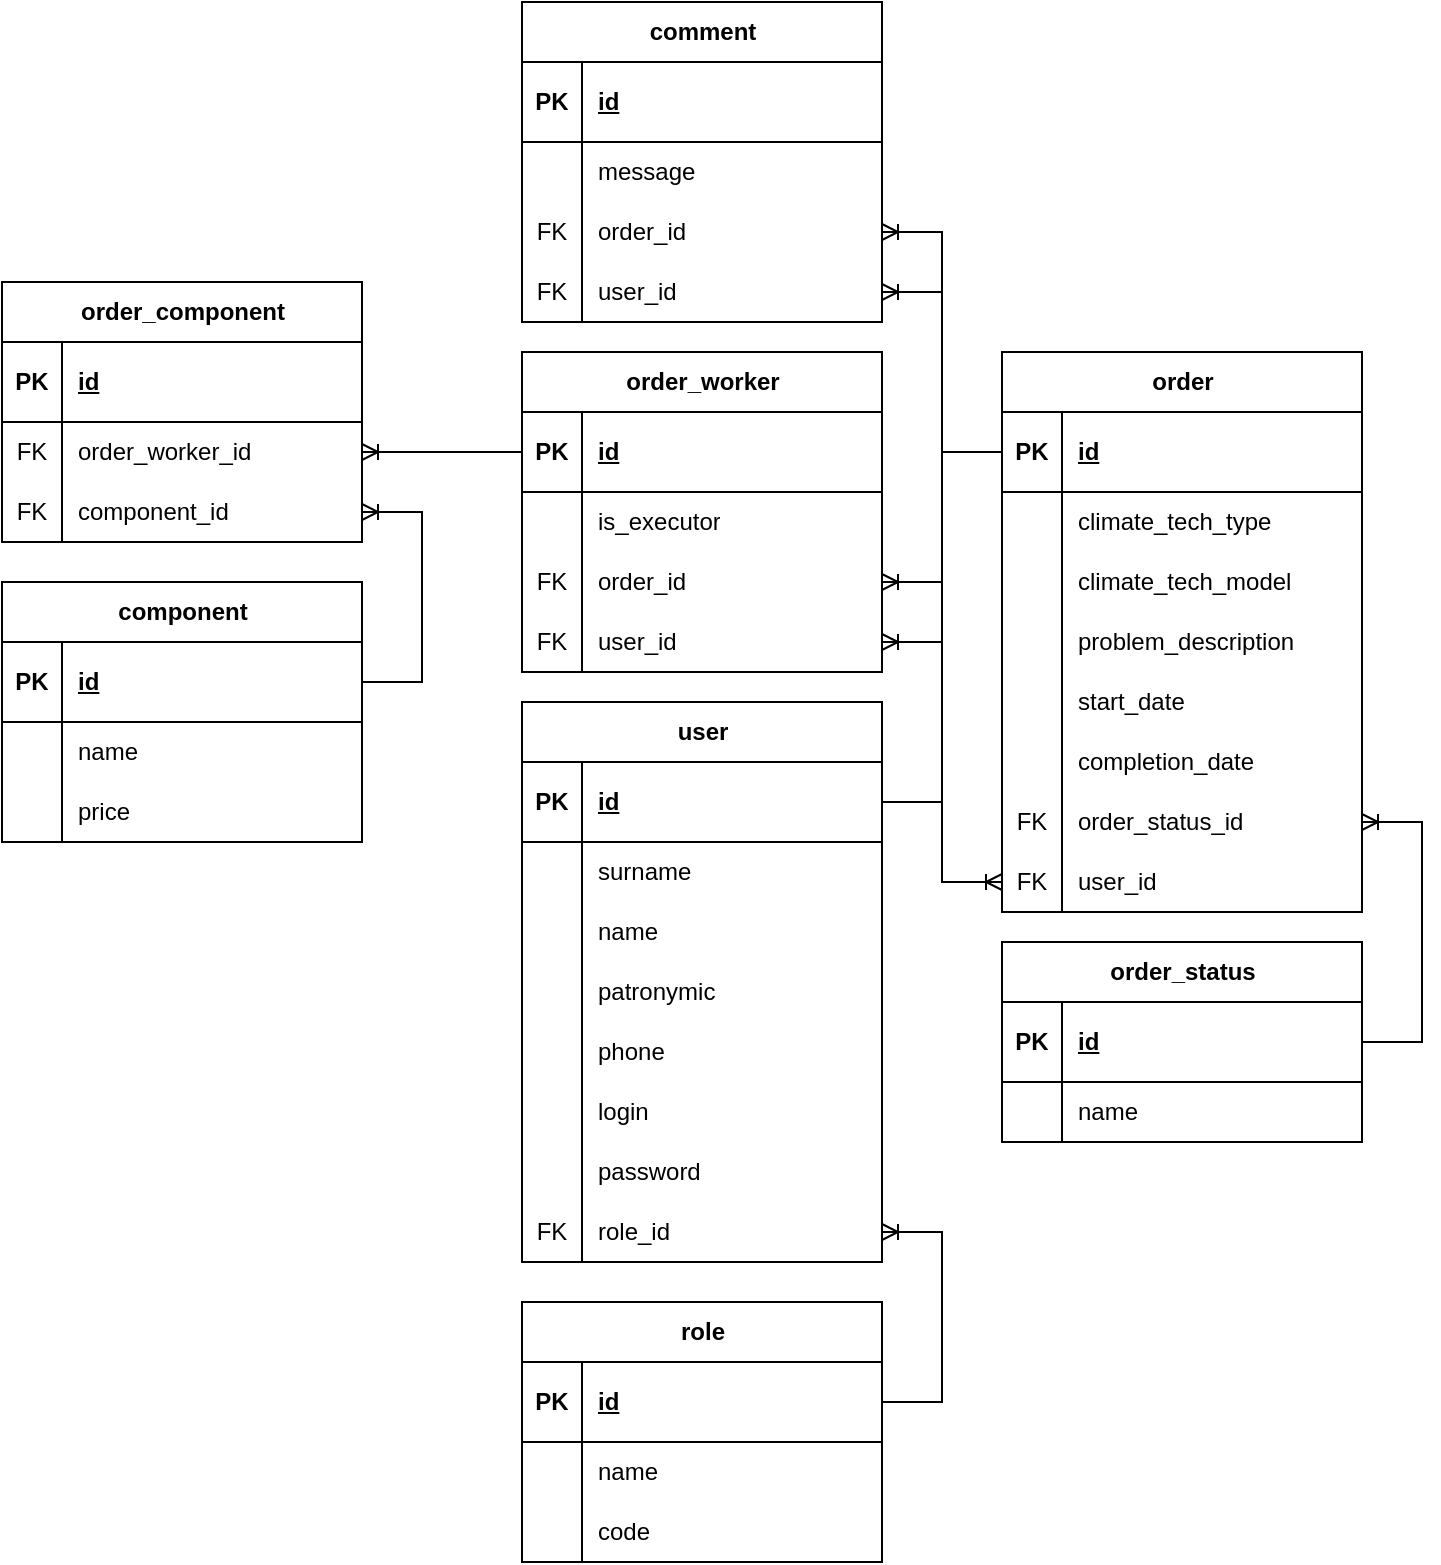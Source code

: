 <mxfile version="24.4.6" type="device">
  <diagram name="Страница — 1" id="3lKzd6CXPsoVaqZ3yTgd">
    <mxGraphModel dx="2062" dy="1900" grid="1" gridSize="10" guides="1" tooltips="1" connect="1" arrows="1" fold="1" page="1" pageScale="1" pageWidth="827" pageHeight="1169" math="0" shadow="0">
      <root>
        <mxCell id="0" />
        <mxCell id="1" parent="0" />
        <mxCell id="fuxb7Lj3LViFwTH3mXIb-1" value="order" style="shape=table;startSize=30;container=1;collapsible=1;childLayout=tableLayout;fixedRows=1;rowLines=0;fontStyle=1;align=center;resizeLast=1;html=1;" parent="1" vertex="1">
          <mxGeometry x="60" y="135" width="180" height="280" as="geometry" />
        </mxCell>
        <mxCell id="fuxb7Lj3LViFwTH3mXIb-2" value="" style="shape=tableRow;horizontal=0;startSize=0;swimlaneHead=0;swimlaneBody=0;fillColor=none;collapsible=0;dropTarget=0;points=[[0,0.5],[1,0.5]];portConstraint=eastwest;top=0;left=0;right=0;bottom=1;" parent="fuxb7Lj3LViFwTH3mXIb-1" vertex="1">
          <mxGeometry y="30" width="180" height="40" as="geometry" />
        </mxCell>
        <mxCell id="fuxb7Lj3LViFwTH3mXIb-3" value="PK" style="shape=partialRectangle;connectable=0;fillColor=none;top=0;left=0;bottom=0;right=0;fontStyle=1;overflow=hidden;whiteSpace=wrap;html=1;" parent="fuxb7Lj3LViFwTH3mXIb-2" vertex="1">
          <mxGeometry width="30" height="40" as="geometry">
            <mxRectangle width="30" height="40" as="alternateBounds" />
          </mxGeometry>
        </mxCell>
        <mxCell id="fuxb7Lj3LViFwTH3mXIb-4" value="id" style="shape=partialRectangle;connectable=0;fillColor=none;top=0;left=0;bottom=0;right=0;align=left;spacingLeft=6;fontStyle=5;overflow=hidden;whiteSpace=wrap;html=1;" parent="fuxb7Lj3LViFwTH3mXIb-2" vertex="1">
          <mxGeometry x="30" width="150" height="40" as="geometry">
            <mxRectangle width="150" height="40" as="alternateBounds" />
          </mxGeometry>
        </mxCell>
        <mxCell id="fuxb7Lj3LViFwTH3mXIb-5" value="" style="shape=tableRow;horizontal=0;startSize=0;swimlaneHead=0;swimlaneBody=0;fillColor=none;collapsible=0;dropTarget=0;points=[[0,0.5],[1,0.5]];portConstraint=eastwest;top=0;left=0;right=0;bottom=0;" parent="fuxb7Lj3LViFwTH3mXIb-1" vertex="1">
          <mxGeometry y="70" width="180" height="30" as="geometry" />
        </mxCell>
        <mxCell id="fuxb7Lj3LViFwTH3mXIb-6" value="" style="shape=partialRectangle;connectable=0;fillColor=none;top=0;left=0;bottom=0;right=0;editable=1;overflow=hidden;whiteSpace=wrap;html=1;" parent="fuxb7Lj3LViFwTH3mXIb-5" vertex="1">
          <mxGeometry width="30" height="30" as="geometry">
            <mxRectangle width="30" height="30" as="alternateBounds" />
          </mxGeometry>
        </mxCell>
        <mxCell id="fuxb7Lj3LViFwTH3mXIb-7" value="climate_tech_type" style="shape=partialRectangle;connectable=0;fillColor=none;top=0;left=0;bottom=0;right=0;align=left;spacingLeft=6;overflow=hidden;whiteSpace=wrap;html=1;" parent="fuxb7Lj3LViFwTH3mXIb-5" vertex="1">
          <mxGeometry x="30" width="150" height="30" as="geometry">
            <mxRectangle width="150" height="30" as="alternateBounds" />
          </mxGeometry>
        </mxCell>
        <mxCell id="fuxb7Lj3LViFwTH3mXIb-8" value="" style="shape=tableRow;horizontal=0;startSize=0;swimlaneHead=0;swimlaneBody=0;fillColor=none;collapsible=0;dropTarget=0;points=[[0,0.5],[1,0.5]];portConstraint=eastwest;top=0;left=0;right=0;bottom=0;" parent="fuxb7Lj3LViFwTH3mXIb-1" vertex="1">
          <mxGeometry y="100" width="180" height="30" as="geometry" />
        </mxCell>
        <mxCell id="fuxb7Lj3LViFwTH3mXIb-9" value="" style="shape=partialRectangle;connectable=0;fillColor=none;top=0;left=0;bottom=0;right=0;editable=1;overflow=hidden;whiteSpace=wrap;html=1;" parent="fuxb7Lj3LViFwTH3mXIb-8" vertex="1">
          <mxGeometry width="30" height="30" as="geometry">
            <mxRectangle width="30" height="30" as="alternateBounds" />
          </mxGeometry>
        </mxCell>
        <mxCell id="fuxb7Lj3LViFwTH3mXIb-10" value="climate_tech_model" style="shape=partialRectangle;connectable=0;fillColor=none;top=0;left=0;bottom=0;right=0;align=left;spacingLeft=6;overflow=hidden;whiteSpace=wrap;html=1;" parent="fuxb7Lj3LViFwTH3mXIb-8" vertex="1">
          <mxGeometry x="30" width="150" height="30" as="geometry">
            <mxRectangle width="150" height="30" as="alternateBounds" />
          </mxGeometry>
        </mxCell>
        <mxCell id="fuxb7Lj3LViFwTH3mXIb-11" value="" style="shape=tableRow;horizontal=0;startSize=0;swimlaneHead=0;swimlaneBody=0;fillColor=none;collapsible=0;dropTarget=0;points=[[0,0.5],[1,0.5]];portConstraint=eastwest;top=0;left=0;right=0;bottom=0;" parent="fuxb7Lj3LViFwTH3mXIb-1" vertex="1">
          <mxGeometry y="130" width="180" height="30" as="geometry" />
        </mxCell>
        <mxCell id="fuxb7Lj3LViFwTH3mXIb-12" value="" style="shape=partialRectangle;connectable=0;fillColor=none;top=0;left=0;bottom=0;right=0;editable=1;overflow=hidden;whiteSpace=wrap;html=1;" parent="fuxb7Lj3LViFwTH3mXIb-11" vertex="1">
          <mxGeometry width="30" height="30" as="geometry">
            <mxRectangle width="30" height="30" as="alternateBounds" />
          </mxGeometry>
        </mxCell>
        <mxCell id="fuxb7Lj3LViFwTH3mXIb-13" value="problem_description" style="shape=partialRectangle;connectable=0;fillColor=none;top=0;left=0;bottom=0;right=0;align=left;spacingLeft=6;overflow=hidden;whiteSpace=wrap;html=1;" parent="fuxb7Lj3LViFwTH3mXIb-11" vertex="1">
          <mxGeometry x="30" width="150" height="30" as="geometry">
            <mxRectangle width="150" height="30" as="alternateBounds" />
          </mxGeometry>
        </mxCell>
        <mxCell id="fuxb7Lj3LViFwTH3mXIb-14" style="shape=tableRow;horizontal=0;startSize=0;swimlaneHead=0;swimlaneBody=0;fillColor=none;collapsible=0;dropTarget=0;points=[[0,0.5],[1,0.5]];portConstraint=eastwest;top=0;left=0;right=0;bottom=0;" parent="fuxb7Lj3LViFwTH3mXIb-1" vertex="1">
          <mxGeometry y="160" width="180" height="30" as="geometry" />
        </mxCell>
        <mxCell id="fuxb7Lj3LViFwTH3mXIb-15" style="shape=partialRectangle;connectable=0;fillColor=none;top=0;left=0;bottom=0;right=0;editable=1;overflow=hidden;whiteSpace=wrap;html=1;" parent="fuxb7Lj3LViFwTH3mXIb-14" vertex="1">
          <mxGeometry width="30" height="30" as="geometry">
            <mxRectangle width="30" height="30" as="alternateBounds" />
          </mxGeometry>
        </mxCell>
        <mxCell id="fuxb7Lj3LViFwTH3mXIb-16" value="start_date" style="shape=partialRectangle;connectable=0;fillColor=none;top=0;left=0;bottom=0;right=0;align=left;spacingLeft=6;overflow=hidden;whiteSpace=wrap;html=1;" parent="fuxb7Lj3LViFwTH3mXIb-14" vertex="1">
          <mxGeometry x="30" width="150" height="30" as="geometry">
            <mxRectangle width="150" height="30" as="alternateBounds" />
          </mxGeometry>
        </mxCell>
        <mxCell id="fuxb7Lj3LViFwTH3mXIb-17" style="shape=tableRow;horizontal=0;startSize=0;swimlaneHead=0;swimlaneBody=0;fillColor=none;collapsible=0;dropTarget=0;points=[[0,0.5],[1,0.5]];portConstraint=eastwest;top=0;left=0;right=0;bottom=0;" parent="fuxb7Lj3LViFwTH3mXIb-1" vertex="1">
          <mxGeometry y="190" width="180" height="30" as="geometry" />
        </mxCell>
        <mxCell id="fuxb7Lj3LViFwTH3mXIb-18" value="" style="shape=partialRectangle;connectable=0;fillColor=none;top=0;left=0;bottom=0;right=0;editable=1;overflow=hidden;whiteSpace=wrap;html=1;" parent="fuxb7Lj3LViFwTH3mXIb-17" vertex="1">
          <mxGeometry width="30" height="30" as="geometry">
            <mxRectangle width="30" height="30" as="alternateBounds" />
          </mxGeometry>
        </mxCell>
        <mxCell id="fuxb7Lj3LViFwTH3mXIb-19" value="completion_date" style="shape=partialRectangle;connectable=0;fillColor=none;top=0;left=0;bottom=0;right=0;align=left;spacingLeft=6;overflow=hidden;whiteSpace=wrap;html=1;" parent="fuxb7Lj3LViFwTH3mXIb-17" vertex="1">
          <mxGeometry x="30" width="150" height="30" as="geometry">
            <mxRectangle width="150" height="30" as="alternateBounds" />
          </mxGeometry>
        </mxCell>
        <mxCell id="fuxb7Lj3LViFwTH3mXIb-20" style="shape=tableRow;horizontal=0;startSize=0;swimlaneHead=0;swimlaneBody=0;fillColor=none;collapsible=0;dropTarget=0;points=[[0,0.5],[1,0.5]];portConstraint=eastwest;top=0;left=0;right=0;bottom=0;" parent="fuxb7Lj3LViFwTH3mXIb-1" vertex="1">
          <mxGeometry y="220" width="180" height="30" as="geometry" />
        </mxCell>
        <mxCell id="fuxb7Lj3LViFwTH3mXIb-21" value="FK" style="shape=partialRectangle;connectable=0;fillColor=none;top=0;left=0;bottom=0;right=0;editable=1;overflow=hidden;whiteSpace=wrap;html=1;" parent="fuxb7Lj3LViFwTH3mXIb-20" vertex="1">
          <mxGeometry width="30" height="30" as="geometry">
            <mxRectangle width="30" height="30" as="alternateBounds" />
          </mxGeometry>
        </mxCell>
        <mxCell id="fuxb7Lj3LViFwTH3mXIb-22" value="order_status_id" style="shape=partialRectangle;connectable=0;fillColor=none;top=0;left=0;bottom=0;right=0;align=left;spacingLeft=6;overflow=hidden;whiteSpace=wrap;html=1;" parent="fuxb7Lj3LViFwTH3mXIb-20" vertex="1">
          <mxGeometry x="30" width="150" height="30" as="geometry">
            <mxRectangle width="150" height="30" as="alternateBounds" />
          </mxGeometry>
        </mxCell>
        <mxCell id="fuxb7Lj3LViFwTH3mXIb-23" style="shape=tableRow;horizontal=0;startSize=0;swimlaneHead=0;swimlaneBody=0;fillColor=none;collapsible=0;dropTarget=0;points=[[0,0.5],[1,0.5]];portConstraint=eastwest;top=0;left=0;right=0;bottom=0;" parent="fuxb7Lj3LViFwTH3mXIb-1" vertex="1">
          <mxGeometry y="250" width="180" height="30" as="geometry" />
        </mxCell>
        <mxCell id="fuxb7Lj3LViFwTH3mXIb-24" value="FK" style="shape=partialRectangle;connectable=0;fillColor=none;top=0;left=0;bottom=0;right=0;editable=1;overflow=hidden;whiteSpace=wrap;html=1;" parent="fuxb7Lj3LViFwTH3mXIb-23" vertex="1">
          <mxGeometry width="30" height="30" as="geometry">
            <mxRectangle width="30" height="30" as="alternateBounds" />
          </mxGeometry>
        </mxCell>
        <mxCell id="fuxb7Lj3LViFwTH3mXIb-25" value="user_id" style="shape=partialRectangle;connectable=0;fillColor=none;top=0;left=0;bottom=0;right=0;align=left;spacingLeft=6;overflow=hidden;whiteSpace=wrap;html=1;" parent="fuxb7Lj3LViFwTH3mXIb-23" vertex="1">
          <mxGeometry x="30" width="150" height="30" as="geometry">
            <mxRectangle width="150" height="30" as="alternateBounds" />
          </mxGeometry>
        </mxCell>
        <mxCell id="fuxb7Lj3LViFwTH3mXIb-26" value="order_status" style="shape=table;startSize=30;container=1;collapsible=1;childLayout=tableLayout;fixedRows=1;rowLines=0;fontStyle=1;align=center;resizeLast=1;html=1;" parent="1" vertex="1">
          <mxGeometry x="60" y="430" width="180" height="100" as="geometry" />
        </mxCell>
        <mxCell id="fuxb7Lj3LViFwTH3mXIb-27" value="" style="shape=tableRow;horizontal=0;startSize=0;swimlaneHead=0;swimlaneBody=0;fillColor=none;collapsible=0;dropTarget=0;points=[[0,0.5],[1,0.5]];portConstraint=eastwest;top=0;left=0;right=0;bottom=1;" parent="fuxb7Lj3LViFwTH3mXIb-26" vertex="1">
          <mxGeometry y="30" width="180" height="40" as="geometry" />
        </mxCell>
        <mxCell id="fuxb7Lj3LViFwTH3mXIb-28" value="PK" style="shape=partialRectangle;connectable=0;fillColor=none;top=0;left=0;bottom=0;right=0;fontStyle=1;overflow=hidden;whiteSpace=wrap;html=1;" parent="fuxb7Lj3LViFwTH3mXIb-27" vertex="1">
          <mxGeometry width="30" height="40" as="geometry">
            <mxRectangle width="30" height="40" as="alternateBounds" />
          </mxGeometry>
        </mxCell>
        <mxCell id="fuxb7Lj3LViFwTH3mXIb-29" value="id" style="shape=partialRectangle;connectable=0;fillColor=none;top=0;left=0;bottom=0;right=0;align=left;spacingLeft=6;fontStyle=5;overflow=hidden;whiteSpace=wrap;html=1;" parent="fuxb7Lj3LViFwTH3mXIb-27" vertex="1">
          <mxGeometry x="30" width="150" height="40" as="geometry">
            <mxRectangle width="150" height="40" as="alternateBounds" />
          </mxGeometry>
        </mxCell>
        <mxCell id="fuxb7Lj3LViFwTH3mXIb-30" value="" style="shape=tableRow;horizontal=0;startSize=0;swimlaneHead=0;swimlaneBody=0;fillColor=none;collapsible=0;dropTarget=0;points=[[0,0.5],[1,0.5]];portConstraint=eastwest;top=0;left=0;right=0;bottom=0;" parent="fuxb7Lj3LViFwTH3mXIb-26" vertex="1">
          <mxGeometry y="70" width="180" height="30" as="geometry" />
        </mxCell>
        <mxCell id="fuxb7Lj3LViFwTH3mXIb-31" value="" style="shape=partialRectangle;connectable=0;fillColor=none;top=0;left=0;bottom=0;right=0;editable=1;overflow=hidden;whiteSpace=wrap;html=1;" parent="fuxb7Lj3LViFwTH3mXIb-30" vertex="1">
          <mxGeometry width="30" height="30" as="geometry">
            <mxRectangle width="30" height="30" as="alternateBounds" />
          </mxGeometry>
        </mxCell>
        <mxCell id="fuxb7Lj3LViFwTH3mXIb-32" value="name" style="shape=partialRectangle;connectable=0;fillColor=none;top=0;left=0;bottom=0;right=0;align=left;spacingLeft=6;overflow=hidden;whiteSpace=wrap;html=1;" parent="fuxb7Lj3LViFwTH3mXIb-30" vertex="1">
          <mxGeometry x="30" width="150" height="30" as="geometry">
            <mxRectangle width="150" height="30" as="alternateBounds" />
          </mxGeometry>
        </mxCell>
        <mxCell id="fuxb7Lj3LViFwTH3mXIb-40" value="user" style="shape=table;startSize=30;container=1;collapsible=1;childLayout=tableLayout;fixedRows=1;rowLines=0;fontStyle=1;align=center;resizeLast=1;html=1;" parent="1" vertex="1">
          <mxGeometry x="-180.0" y="310" width="180" height="280" as="geometry" />
        </mxCell>
        <mxCell id="fuxb7Lj3LViFwTH3mXIb-41" value="" style="shape=tableRow;horizontal=0;startSize=0;swimlaneHead=0;swimlaneBody=0;fillColor=none;collapsible=0;dropTarget=0;points=[[0,0.5],[1,0.5]];portConstraint=eastwest;top=0;left=0;right=0;bottom=1;" parent="fuxb7Lj3LViFwTH3mXIb-40" vertex="1">
          <mxGeometry y="30" width="180" height="40" as="geometry" />
        </mxCell>
        <mxCell id="fuxb7Lj3LViFwTH3mXIb-42" value="PK" style="shape=partialRectangle;connectable=0;fillColor=none;top=0;left=0;bottom=0;right=0;fontStyle=1;overflow=hidden;whiteSpace=wrap;html=1;" parent="fuxb7Lj3LViFwTH3mXIb-41" vertex="1">
          <mxGeometry width="30" height="40" as="geometry">
            <mxRectangle width="30" height="40" as="alternateBounds" />
          </mxGeometry>
        </mxCell>
        <mxCell id="fuxb7Lj3LViFwTH3mXIb-43" value="id" style="shape=partialRectangle;connectable=0;fillColor=none;top=0;left=0;bottom=0;right=0;align=left;spacingLeft=6;fontStyle=5;overflow=hidden;whiteSpace=wrap;html=1;" parent="fuxb7Lj3LViFwTH3mXIb-41" vertex="1">
          <mxGeometry x="30" width="150" height="40" as="geometry">
            <mxRectangle width="150" height="40" as="alternateBounds" />
          </mxGeometry>
        </mxCell>
        <mxCell id="fuxb7Lj3LViFwTH3mXIb-44" value="" style="shape=tableRow;horizontal=0;startSize=0;swimlaneHead=0;swimlaneBody=0;fillColor=none;collapsible=0;dropTarget=0;points=[[0,0.5],[1,0.5]];portConstraint=eastwest;top=0;left=0;right=0;bottom=0;" parent="fuxb7Lj3LViFwTH3mXIb-40" vertex="1">
          <mxGeometry y="70" width="180" height="30" as="geometry" />
        </mxCell>
        <mxCell id="fuxb7Lj3LViFwTH3mXIb-45" value="" style="shape=partialRectangle;connectable=0;fillColor=none;top=0;left=0;bottom=0;right=0;editable=1;overflow=hidden;whiteSpace=wrap;html=1;" parent="fuxb7Lj3LViFwTH3mXIb-44" vertex="1">
          <mxGeometry width="30" height="30" as="geometry">
            <mxRectangle width="30" height="30" as="alternateBounds" />
          </mxGeometry>
        </mxCell>
        <mxCell id="fuxb7Lj3LViFwTH3mXIb-46" value="surname" style="shape=partialRectangle;connectable=0;fillColor=none;top=0;left=0;bottom=0;right=0;align=left;spacingLeft=6;overflow=hidden;whiteSpace=wrap;html=1;" parent="fuxb7Lj3LViFwTH3mXIb-44" vertex="1">
          <mxGeometry x="30" width="150" height="30" as="geometry">
            <mxRectangle width="150" height="30" as="alternateBounds" />
          </mxGeometry>
        </mxCell>
        <mxCell id="fuxb7Lj3LViFwTH3mXIb-47" value="" style="shape=tableRow;horizontal=0;startSize=0;swimlaneHead=0;swimlaneBody=0;fillColor=none;collapsible=0;dropTarget=0;points=[[0,0.5],[1,0.5]];portConstraint=eastwest;top=0;left=0;right=0;bottom=0;" parent="fuxb7Lj3LViFwTH3mXIb-40" vertex="1">
          <mxGeometry y="100" width="180" height="30" as="geometry" />
        </mxCell>
        <mxCell id="fuxb7Lj3LViFwTH3mXIb-48" value="" style="shape=partialRectangle;connectable=0;fillColor=none;top=0;left=0;bottom=0;right=0;editable=1;overflow=hidden;whiteSpace=wrap;html=1;" parent="fuxb7Lj3LViFwTH3mXIb-47" vertex="1">
          <mxGeometry width="30" height="30" as="geometry">
            <mxRectangle width="30" height="30" as="alternateBounds" />
          </mxGeometry>
        </mxCell>
        <mxCell id="fuxb7Lj3LViFwTH3mXIb-49" value="name" style="shape=partialRectangle;connectable=0;fillColor=none;top=0;left=0;bottom=0;right=0;align=left;spacingLeft=6;overflow=hidden;whiteSpace=wrap;html=1;" parent="fuxb7Lj3LViFwTH3mXIb-47" vertex="1">
          <mxGeometry x="30" width="150" height="30" as="geometry">
            <mxRectangle width="150" height="30" as="alternateBounds" />
          </mxGeometry>
        </mxCell>
        <mxCell id="fuxb7Lj3LViFwTH3mXIb-50" value="" style="shape=tableRow;horizontal=0;startSize=0;swimlaneHead=0;swimlaneBody=0;fillColor=none;collapsible=0;dropTarget=0;points=[[0,0.5],[1,0.5]];portConstraint=eastwest;top=0;left=0;right=0;bottom=0;" parent="fuxb7Lj3LViFwTH3mXIb-40" vertex="1">
          <mxGeometry y="130" width="180" height="30" as="geometry" />
        </mxCell>
        <mxCell id="fuxb7Lj3LViFwTH3mXIb-51" value="" style="shape=partialRectangle;connectable=0;fillColor=none;top=0;left=0;bottom=0;right=0;editable=1;overflow=hidden;whiteSpace=wrap;html=1;" parent="fuxb7Lj3LViFwTH3mXIb-50" vertex="1">
          <mxGeometry width="30" height="30" as="geometry">
            <mxRectangle width="30" height="30" as="alternateBounds" />
          </mxGeometry>
        </mxCell>
        <mxCell id="fuxb7Lj3LViFwTH3mXIb-52" value="patronymic" style="shape=partialRectangle;connectable=0;fillColor=none;top=0;left=0;bottom=0;right=0;align=left;spacingLeft=6;overflow=hidden;whiteSpace=wrap;html=1;" parent="fuxb7Lj3LViFwTH3mXIb-50" vertex="1">
          <mxGeometry x="30" width="150" height="30" as="geometry">
            <mxRectangle width="150" height="30" as="alternateBounds" />
          </mxGeometry>
        </mxCell>
        <mxCell id="fuxb7Lj3LViFwTH3mXIb-53" style="shape=tableRow;horizontal=0;startSize=0;swimlaneHead=0;swimlaneBody=0;fillColor=none;collapsible=0;dropTarget=0;points=[[0,0.5],[1,0.5]];portConstraint=eastwest;top=0;left=0;right=0;bottom=0;" parent="fuxb7Lj3LViFwTH3mXIb-40" vertex="1">
          <mxGeometry y="160" width="180" height="30" as="geometry" />
        </mxCell>
        <mxCell id="fuxb7Lj3LViFwTH3mXIb-54" style="shape=partialRectangle;connectable=0;fillColor=none;top=0;left=0;bottom=0;right=0;editable=1;overflow=hidden;whiteSpace=wrap;html=1;" parent="fuxb7Lj3LViFwTH3mXIb-53" vertex="1">
          <mxGeometry width="30" height="30" as="geometry">
            <mxRectangle width="30" height="30" as="alternateBounds" />
          </mxGeometry>
        </mxCell>
        <mxCell id="fuxb7Lj3LViFwTH3mXIb-55" value="phone" style="shape=partialRectangle;connectable=0;fillColor=none;top=0;left=0;bottom=0;right=0;align=left;spacingLeft=6;overflow=hidden;whiteSpace=wrap;html=1;" parent="fuxb7Lj3LViFwTH3mXIb-53" vertex="1">
          <mxGeometry x="30" width="150" height="30" as="geometry">
            <mxRectangle width="150" height="30" as="alternateBounds" />
          </mxGeometry>
        </mxCell>
        <mxCell id="fuxb7Lj3LViFwTH3mXIb-56" style="shape=tableRow;horizontal=0;startSize=0;swimlaneHead=0;swimlaneBody=0;fillColor=none;collapsible=0;dropTarget=0;points=[[0,0.5],[1,0.5]];portConstraint=eastwest;top=0;left=0;right=0;bottom=0;" parent="fuxb7Lj3LViFwTH3mXIb-40" vertex="1">
          <mxGeometry y="190" width="180" height="30" as="geometry" />
        </mxCell>
        <mxCell id="fuxb7Lj3LViFwTH3mXIb-57" style="shape=partialRectangle;connectable=0;fillColor=none;top=0;left=0;bottom=0;right=0;editable=1;overflow=hidden;whiteSpace=wrap;html=1;" parent="fuxb7Lj3LViFwTH3mXIb-56" vertex="1">
          <mxGeometry width="30" height="30" as="geometry">
            <mxRectangle width="30" height="30" as="alternateBounds" />
          </mxGeometry>
        </mxCell>
        <mxCell id="fuxb7Lj3LViFwTH3mXIb-58" value="login" style="shape=partialRectangle;connectable=0;fillColor=none;top=0;left=0;bottom=0;right=0;align=left;spacingLeft=6;overflow=hidden;whiteSpace=wrap;html=1;" parent="fuxb7Lj3LViFwTH3mXIb-56" vertex="1">
          <mxGeometry x="30" width="150" height="30" as="geometry">
            <mxRectangle width="150" height="30" as="alternateBounds" />
          </mxGeometry>
        </mxCell>
        <mxCell id="fuxb7Lj3LViFwTH3mXIb-59" style="shape=tableRow;horizontal=0;startSize=0;swimlaneHead=0;swimlaneBody=0;fillColor=none;collapsible=0;dropTarget=0;points=[[0,0.5],[1,0.5]];portConstraint=eastwest;top=0;left=0;right=0;bottom=0;" parent="fuxb7Lj3LViFwTH3mXIb-40" vertex="1">
          <mxGeometry y="220" width="180" height="30" as="geometry" />
        </mxCell>
        <mxCell id="fuxb7Lj3LViFwTH3mXIb-60" style="shape=partialRectangle;connectable=0;fillColor=none;top=0;left=0;bottom=0;right=0;editable=1;overflow=hidden;whiteSpace=wrap;html=1;" parent="fuxb7Lj3LViFwTH3mXIb-59" vertex="1">
          <mxGeometry width="30" height="30" as="geometry">
            <mxRectangle width="30" height="30" as="alternateBounds" />
          </mxGeometry>
        </mxCell>
        <mxCell id="fuxb7Lj3LViFwTH3mXIb-61" value="password" style="shape=partialRectangle;connectable=0;fillColor=none;top=0;left=0;bottom=0;right=0;align=left;spacingLeft=6;overflow=hidden;whiteSpace=wrap;html=1;" parent="fuxb7Lj3LViFwTH3mXIb-59" vertex="1">
          <mxGeometry x="30" width="150" height="30" as="geometry">
            <mxRectangle width="150" height="30" as="alternateBounds" />
          </mxGeometry>
        </mxCell>
        <mxCell id="fuxb7Lj3LViFwTH3mXIb-62" style="shape=tableRow;horizontal=0;startSize=0;swimlaneHead=0;swimlaneBody=0;fillColor=none;collapsible=0;dropTarget=0;points=[[0,0.5],[1,0.5]];portConstraint=eastwest;top=0;left=0;right=0;bottom=0;" parent="fuxb7Lj3LViFwTH3mXIb-40" vertex="1">
          <mxGeometry y="250" width="180" height="30" as="geometry" />
        </mxCell>
        <mxCell id="fuxb7Lj3LViFwTH3mXIb-63" value="FK" style="shape=partialRectangle;connectable=0;fillColor=none;top=0;left=0;bottom=0;right=0;editable=1;overflow=hidden;whiteSpace=wrap;html=1;" parent="fuxb7Lj3LViFwTH3mXIb-62" vertex="1">
          <mxGeometry width="30" height="30" as="geometry">
            <mxRectangle width="30" height="30" as="alternateBounds" />
          </mxGeometry>
        </mxCell>
        <mxCell id="fuxb7Lj3LViFwTH3mXIb-64" value="role_id" style="shape=partialRectangle;connectable=0;fillColor=none;top=0;left=0;bottom=0;right=0;align=left;spacingLeft=6;overflow=hidden;whiteSpace=wrap;html=1;" parent="fuxb7Lj3LViFwTH3mXIb-62" vertex="1">
          <mxGeometry x="30" width="150" height="30" as="geometry">
            <mxRectangle width="150" height="30" as="alternateBounds" />
          </mxGeometry>
        </mxCell>
        <mxCell id="fuxb7Lj3LViFwTH3mXIb-65" value="role" style="shape=table;startSize=30;container=1;collapsible=1;childLayout=tableLayout;fixedRows=1;rowLines=0;fontStyle=1;align=center;resizeLast=1;html=1;" parent="1" vertex="1">
          <mxGeometry x="-180.0" y="610" width="180" height="130" as="geometry" />
        </mxCell>
        <mxCell id="fuxb7Lj3LViFwTH3mXIb-66" value="" style="shape=tableRow;horizontal=0;startSize=0;swimlaneHead=0;swimlaneBody=0;fillColor=none;collapsible=0;dropTarget=0;points=[[0,0.5],[1,0.5]];portConstraint=eastwest;top=0;left=0;right=0;bottom=1;" parent="fuxb7Lj3LViFwTH3mXIb-65" vertex="1">
          <mxGeometry y="30" width="180" height="40" as="geometry" />
        </mxCell>
        <mxCell id="fuxb7Lj3LViFwTH3mXIb-67" value="PK" style="shape=partialRectangle;connectable=0;fillColor=none;top=0;left=0;bottom=0;right=0;fontStyle=1;overflow=hidden;whiteSpace=wrap;html=1;" parent="fuxb7Lj3LViFwTH3mXIb-66" vertex="1">
          <mxGeometry width="30" height="40" as="geometry">
            <mxRectangle width="30" height="40" as="alternateBounds" />
          </mxGeometry>
        </mxCell>
        <mxCell id="fuxb7Lj3LViFwTH3mXIb-68" value="id" style="shape=partialRectangle;connectable=0;fillColor=none;top=0;left=0;bottom=0;right=0;align=left;spacingLeft=6;fontStyle=5;overflow=hidden;whiteSpace=wrap;html=1;" parent="fuxb7Lj3LViFwTH3mXIb-66" vertex="1">
          <mxGeometry x="30" width="150" height="40" as="geometry">
            <mxRectangle width="150" height="40" as="alternateBounds" />
          </mxGeometry>
        </mxCell>
        <mxCell id="fuxb7Lj3LViFwTH3mXIb-69" value="" style="shape=tableRow;horizontal=0;startSize=0;swimlaneHead=0;swimlaneBody=0;fillColor=none;collapsible=0;dropTarget=0;points=[[0,0.5],[1,0.5]];portConstraint=eastwest;top=0;left=0;right=0;bottom=0;" parent="fuxb7Lj3LViFwTH3mXIb-65" vertex="1">
          <mxGeometry y="70" width="180" height="30" as="geometry" />
        </mxCell>
        <mxCell id="fuxb7Lj3LViFwTH3mXIb-70" value="" style="shape=partialRectangle;connectable=0;fillColor=none;top=0;left=0;bottom=0;right=0;editable=1;overflow=hidden;whiteSpace=wrap;html=1;" parent="fuxb7Lj3LViFwTH3mXIb-69" vertex="1">
          <mxGeometry width="30" height="30" as="geometry">
            <mxRectangle width="30" height="30" as="alternateBounds" />
          </mxGeometry>
        </mxCell>
        <mxCell id="fuxb7Lj3LViFwTH3mXIb-71" value="name" style="shape=partialRectangle;connectable=0;fillColor=none;top=0;left=0;bottom=0;right=0;align=left;spacingLeft=6;overflow=hidden;whiteSpace=wrap;html=1;" parent="fuxb7Lj3LViFwTH3mXIb-69" vertex="1">
          <mxGeometry x="30" width="150" height="30" as="geometry">
            <mxRectangle width="150" height="30" as="alternateBounds" />
          </mxGeometry>
        </mxCell>
        <mxCell id="fuxb7Lj3LViFwTH3mXIb-72" style="shape=tableRow;horizontal=0;startSize=0;swimlaneHead=0;swimlaneBody=0;fillColor=none;collapsible=0;dropTarget=0;points=[[0,0.5],[1,0.5]];portConstraint=eastwest;top=0;left=0;right=0;bottom=0;" parent="fuxb7Lj3LViFwTH3mXIb-65" vertex="1">
          <mxGeometry y="100" width="180" height="30" as="geometry" />
        </mxCell>
        <mxCell id="fuxb7Lj3LViFwTH3mXIb-73" style="shape=partialRectangle;connectable=0;fillColor=none;top=0;left=0;bottom=0;right=0;editable=1;overflow=hidden;whiteSpace=wrap;html=1;" parent="fuxb7Lj3LViFwTH3mXIb-72" vertex="1">
          <mxGeometry width="30" height="30" as="geometry">
            <mxRectangle width="30" height="30" as="alternateBounds" />
          </mxGeometry>
        </mxCell>
        <mxCell id="fuxb7Lj3LViFwTH3mXIb-74" value="code" style="shape=partialRectangle;connectable=0;fillColor=none;top=0;left=0;bottom=0;right=0;align=left;spacingLeft=6;overflow=hidden;whiteSpace=wrap;html=1;" parent="fuxb7Lj3LViFwTH3mXIb-72" vertex="1">
          <mxGeometry x="30" width="150" height="30" as="geometry">
            <mxRectangle width="150" height="30" as="alternateBounds" />
          </mxGeometry>
        </mxCell>
        <mxCell id="fuxb7Lj3LViFwTH3mXIb-78" value="order_worker" style="shape=table;startSize=30;container=1;collapsible=1;childLayout=tableLayout;fixedRows=1;rowLines=0;fontStyle=1;align=center;resizeLast=1;html=1;" parent="1" vertex="1">
          <mxGeometry x="-180.0" y="135" width="180" height="160" as="geometry" />
        </mxCell>
        <mxCell id="fuxb7Lj3LViFwTH3mXIb-79" value="" style="shape=tableRow;horizontal=0;startSize=0;swimlaneHead=0;swimlaneBody=0;fillColor=none;collapsible=0;dropTarget=0;points=[[0,0.5],[1,0.5]];portConstraint=eastwest;top=0;left=0;right=0;bottom=1;" parent="fuxb7Lj3LViFwTH3mXIb-78" vertex="1">
          <mxGeometry y="30" width="180" height="40" as="geometry" />
        </mxCell>
        <mxCell id="fuxb7Lj3LViFwTH3mXIb-80" value="PK" style="shape=partialRectangle;connectable=0;fillColor=none;top=0;left=0;bottom=0;right=0;fontStyle=1;overflow=hidden;whiteSpace=wrap;html=1;" parent="fuxb7Lj3LViFwTH3mXIb-79" vertex="1">
          <mxGeometry width="30" height="40" as="geometry">
            <mxRectangle width="30" height="40" as="alternateBounds" />
          </mxGeometry>
        </mxCell>
        <mxCell id="fuxb7Lj3LViFwTH3mXIb-81" value="id" style="shape=partialRectangle;connectable=0;fillColor=none;top=0;left=0;bottom=0;right=0;align=left;spacingLeft=6;fontStyle=5;overflow=hidden;whiteSpace=wrap;html=1;" parent="fuxb7Lj3LViFwTH3mXIb-79" vertex="1">
          <mxGeometry x="30" width="150" height="40" as="geometry">
            <mxRectangle width="150" height="40" as="alternateBounds" />
          </mxGeometry>
        </mxCell>
        <mxCell id="fuxb7Lj3LViFwTH3mXIb-82" value="" style="shape=tableRow;horizontal=0;startSize=0;swimlaneHead=0;swimlaneBody=0;fillColor=none;collapsible=0;dropTarget=0;points=[[0,0.5],[1,0.5]];portConstraint=eastwest;top=0;left=0;right=0;bottom=0;" parent="fuxb7Lj3LViFwTH3mXIb-78" vertex="1">
          <mxGeometry y="70" width="180" height="30" as="geometry" />
        </mxCell>
        <mxCell id="fuxb7Lj3LViFwTH3mXIb-83" value="" style="shape=partialRectangle;connectable=0;fillColor=none;top=0;left=0;bottom=0;right=0;editable=1;overflow=hidden;whiteSpace=wrap;html=1;" parent="fuxb7Lj3LViFwTH3mXIb-82" vertex="1">
          <mxGeometry width="30" height="30" as="geometry">
            <mxRectangle width="30" height="30" as="alternateBounds" />
          </mxGeometry>
        </mxCell>
        <mxCell id="fuxb7Lj3LViFwTH3mXIb-84" value="is_executor" style="shape=partialRectangle;connectable=0;fillColor=none;top=0;left=0;bottom=0;right=0;align=left;spacingLeft=6;overflow=hidden;whiteSpace=wrap;html=1;" parent="fuxb7Lj3LViFwTH3mXIb-82" vertex="1">
          <mxGeometry x="30" width="150" height="30" as="geometry">
            <mxRectangle width="150" height="30" as="alternateBounds" />
          </mxGeometry>
        </mxCell>
        <mxCell id="fuxb7Lj3LViFwTH3mXIb-85" value="" style="shape=tableRow;horizontal=0;startSize=0;swimlaneHead=0;swimlaneBody=0;fillColor=none;collapsible=0;dropTarget=0;points=[[0,0.5],[1,0.5]];portConstraint=eastwest;top=0;left=0;right=0;bottom=0;" parent="fuxb7Lj3LViFwTH3mXIb-78" vertex="1">
          <mxGeometry y="100" width="180" height="30" as="geometry" />
        </mxCell>
        <mxCell id="fuxb7Lj3LViFwTH3mXIb-86" value="FK" style="shape=partialRectangle;connectable=0;fillColor=none;top=0;left=0;bottom=0;right=0;editable=1;overflow=hidden;whiteSpace=wrap;html=1;" parent="fuxb7Lj3LViFwTH3mXIb-85" vertex="1">
          <mxGeometry width="30" height="30" as="geometry">
            <mxRectangle width="30" height="30" as="alternateBounds" />
          </mxGeometry>
        </mxCell>
        <mxCell id="fuxb7Lj3LViFwTH3mXIb-87" value="order_id" style="shape=partialRectangle;connectable=0;fillColor=none;top=0;left=0;bottom=0;right=0;align=left;spacingLeft=6;overflow=hidden;whiteSpace=wrap;html=1;" parent="fuxb7Lj3LViFwTH3mXIb-85" vertex="1">
          <mxGeometry x="30" width="150" height="30" as="geometry">
            <mxRectangle width="150" height="30" as="alternateBounds" />
          </mxGeometry>
        </mxCell>
        <mxCell id="fuxb7Lj3LViFwTH3mXIb-88" value="" style="shape=tableRow;horizontal=0;startSize=0;swimlaneHead=0;swimlaneBody=0;fillColor=none;collapsible=0;dropTarget=0;points=[[0,0.5],[1,0.5]];portConstraint=eastwest;top=0;left=0;right=0;bottom=0;" parent="fuxb7Lj3LViFwTH3mXIb-78" vertex="1">
          <mxGeometry y="130" width="180" height="30" as="geometry" />
        </mxCell>
        <mxCell id="fuxb7Lj3LViFwTH3mXIb-89" value="FK" style="shape=partialRectangle;connectable=0;fillColor=none;top=0;left=0;bottom=0;right=0;editable=1;overflow=hidden;whiteSpace=wrap;html=1;" parent="fuxb7Lj3LViFwTH3mXIb-88" vertex="1">
          <mxGeometry width="30" height="30" as="geometry">
            <mxRectangle width="30" height="30" as="alternateBounds" />
          </mxGeometry>
        </mxCell>
        <mxCell id="fuxb7Lj3LViFwTH3mXIb-90" value="user_id" style="shape=partialRectangle;connectable=0;fillColor=none;top=0;left=0;bottom=0;right=0;align=left;spacingLeft=6;overflow=hidden;whiteSpace=wrap;html=1;" parent="fuxb7Lj3LViFwTH3mXIb-88" vertex="1">
          <mxGeometry x="30" width="150" height="30" as="geometry">
            <mxRectangle width="150" height="30" as="alternateBounds" />
          </mxGeometry>
        </mxCell>
        <mxCell id="fuxb7Lj3LViFwTH3mXIb-97" value="comment" style="shape=table;startSize=30;container=1;collapsible=1;childLayout=tableLayout;fixedRows=1;rowLines=0;fontStyle=1;align=center;resizeLast=1;html=1;" parent="1" vertex="1">
          <mxGeometry x="-180.0" y="-40" width="180" height="160" as="geometry" />
        </mxCell>
        <mxCell id="fuxb7Lj3LViFwTH3mXIb-98" value="" style="shape=tableRow;horizontal=0;startSize=0;swimlaneHead=0;swimlaneBody=0;fillColor=none;collapsible=0;dropTarget=0;points=[[0,0.5],[1,0.5]];portConstraint=eastwest;top=0;left=0;right=0;bottom=1;" parent="fuxb7Lj3LViFwTH3mXIb-97" vertex="1">
          <mxGeometry y="30" width="180" height="40" as="geometry" />
        </mxCell>
        <mxCell id="fuxb7Lj3LViFwTH3mXIb-99" value="PK" style="shape=partialRectangle;connectable=0;fillColor=none;top=0;left=0;bottom=0;right=0;fontStyle=1;overflow=hidden;whiteSpace=wrap;html=1;" parent="fuxb7Lj3LViFwTH3mXIb-98" vertex="1">
          <mxGeometry width="30" height="40" as="geometry">
            <mxRectangle width="30" height="40" as="alternateBounds" />
          </mxGeometry>
        </mxCell>
        <mxCell id="fuxb7Lj3LViFwTH3mXIb-100" value="id" style="shape=partialRectangle;connectable=0;fillColor=none;top=0;left=0;bottom=0;right=0;align=left;spacingLeft=6;fontStyle=5;overflow=hidden;whiteSpace=wrap;html=1;" parent="fuxb7Lj3LViFwTH3mXIb-98" vertex="1">
          <mxGeometry x="30" width="150" height="40" as="geometry">
            <mxRectangle width="150" height="40" as="alternateBounds" />
          </mxGeometry>
        </mxCell>
        <mxCell id="fuxb7Lj3LViFwTH3mXIb-101" value="" style="shape=tableRow;horizontal=0;startSize=0;swimlaneHead=0;swimlaneBody=0;fillColor=none;collapsible=0;dropTarget=0;points=[[0,0.5],[1,0.5]];portConstraint=eastwest;top=0;left=0;right=0;bottom=0;" parent="fuxb7Lj3LViFwTH3mXIb-97" vertex="1">
          <mxGeometry y="70" width="180" height="30" as="geometry" />
        </mxCell>
        <mxCell id="fuxb7Lj3LViFwTH3mXIb-102" value="" style="shape=partialRectangle;connectable=0;fillColor=none;top=0;left=0;bottom=0;right=0;editable=1;overflow=hidden;whiteSpace=wrap;html=1;" parent="fuxb7Lj3LViFwTH3mXIb-101" vertex="1">
          <mxGeometry width="30" height="30" as="geometry">
            <mxRectangle width="30" height="30" as="alternateBounds" />
          </mxGeometry>
        </mxCell>
        <mxCell id="fuxb7Lj3LViFwTH3mXIb-103" value="message" style="shape=partialRectangle;connectable=0;fillColor=none;top=0;left=0;bottom=0;right=0;align=left;spacingLeft=6;overflow=hidden;whiteSpace=wrap;html=1;" parent="fuxb7Lj3LViFwTH3mXIb-101" vertex="1">
          <mxGeometry x="30" width="150" height="30" as="geometry">
            <mxRectangle width="150" height="30" as="alternateBounds" />
          </mxGeometry>
        </mxCell>
        <mxCell id="fuxb7Lj3LViFwTH3mXIb-104" value="" style="shape=tableRow;horizontal=0;startSize=0;swimlaneHead=0;swimlaneBody=0;fillColor=none;collapsible=0;dropTarget=0;points=[[0,0.5],[1,0.5]];portConstraint=eastwest;top=0;left=0;right=0;bottom=0;" parent="fuxb7Lj3LViFwTH3mXIb-97" vertex="1">
          <mxGeometry y="100" width="180" height="30" as="geometry" />
        </mxCell>
        <mxCell id="fuxb7Lj3LViFwTH3mXIb-105" value="FK" style="shape=partialRectangle;connectable=0;fillColor=none;top=0;left=0;bottom=0;right=0;editable=1;overflow=hidden;whiteSpace=wrap;html=1;" parent="fuxb7Lj3LViFwTH3mXIb-104" vertex="1">
          <mxGeometry width="30" height="30" as="geometry">
            <mxRectangle width="30" height="30" as="alternateBounds" />
          </mxGeometry>
        </mxCell>
        <mxCell id="fuxb7Lj3LViFwTH3mXIb-106" value="order_id" style="shape=partialRectangle;connectable=0;fillColor=none;top=0;left=0;bottom=0;right=0;align=left;spacingLeft=6;overflow=hidden;whiteSpace=wrap;html=1;" parent="fuxb7Lj3LViFwTH3mXIb-104" vertex="1">
          <mxGeometry x="30" width="150" height="30" as="geometry">
            <mxRectangle width="150" height="30" as="alternateBounds" />
          </mxGeometry>
        </mxCell>
        <mxCell id="fuxb7Lj3LViFwTH3mXIb-107" value="" style="shape=tableRow;horizontal=0;startSize=0;swimlaneHead=0;swimlaneBody=0;fillColor=none;collapsible=0;dropTarget=0;points=[[0,0.5],[1,0.5]];portConstraint=eastwest;top=0;left=0;right=0;bottom=0;" parent="fuxb7Lj3LViFwTH3mXIb-97" vertex="1">
          <mxGeometry y="130" width="180" height="30" as="geometry" />
        </mxCell>
        <mxCell id="fuxb7Lj3LViFwTH3mXIb-108" value="FK" style="shape=partialRectangle;connectable=0;fillColor=none;top=0;left=0;bottom=0;right=0;editable=1;overflow=hidden;whiteSpace=wrap;html=1;" parent="fuxb7Lj3LViFwTH3mXIb-107" vertex="1">
          <mxGeometry width="30" height="30" as="geometry">
            <mxRectangle width="30" height="30" as="alternateBounds" />
          </mxGeometry>
        </mxCell>
        <mxCell id="fuxb7Lj3LViFwTH3mXIb-109" value="user_id" style="shape=partialRectangle;connectable=0;fillColor=none;top=0;left=0;bottom=0;right=0;align=left;spacingLeft=6;overflow=hidden;whiteSpace=wrap;html=1;" parent="fuxb7Lj3LViFwTH3mXIb-107" vertex="1">
          <mxGeometry x="30" width="150" height="30" as="geometry">
            <mxRectangle width="150" height="30" as="alternateBounds" />
          </mxGeometry>
        </mxCell>
        <mxCell id="fuxb7Lj3LViFwTH3mXIb-112" value="order_component" style="shape=table;startSize=30;container=1;collapsible=1;childLayout=tableLayout;fixedRows=1;rowLines=0;fontStyle=1;align=center;resizeLast=1;html=1;" parent="1" vertex="1">
          <mxGeometry x="-440" y="100" width="180" height="130" as="geometry" />
        </mxCell>
        <mxCell id="fuxb7Lj3LViFwTH3mXIb-113" value="" style="shape=tableRow;horizontal=0;startSize=0;swimlaneHead=0;swimlaneBody=0;fillColor=none;collapsible=0;dropTarget=0;points=[[0,0.5],[1,0.5]];portConstraint=eastwest;top=0;left=0;right=0;bottom=1;" parent="fuxb7Lj3LViFwTH3mXIb-112" vertex="1">
          <mxGeometry y="30" width="180" height="40" as="geometry" />
        </mxCell>
        <mxCell id="fuxb7Lj3LViFwTH3mXIb-114" value="PK" style="shape=partialRectangle;connectable=0;fillColor=none;top=0;left=0;bottom=0;right=0;fontStyle=1;overflow=hidden;whiteSpace=wrap;html=1;" parent="fuxb7Lj3LViFwTH3mXIb-113" vertex="1">
          <mxGeometry width="30" height="40" as="geometry">
            <mxRectangle width="30" height="40" as="alternateBounds" />
          </mxGeometry>
        </mxCell>
        <mxCell id="fuxb7Lj3LViFwTH3mXIb-115" value="id" style="shape=partialRectangle;connectable=0;fillColor=none;top=0;left=0;bottom=0;right=0;align=left;spacingLeft=6;fontStyle=5;overflow=hidden;whiteSpace=wrap;html=1;" parent="fuxb7Lj3LViFwTH3mXIb-113" vertex="1">
          <mxGeometry x="30" width="150" height="40" as="geometry">
            <mxRectangle width="150" height="40" as="alternateBounds" />
          </mxGeometry>
        </mxCell>
        <mxCell id="fuxb7Lj3LViFwTH3mXIb-119" value="" style="shape=tableRow;horizontal=0;startSize=0;swimlaneHead=0;swimlaneBody=0;fillColor=none;collapsible=0;dropTarget=0;points=[[0,0.5],[1,0.5]];portConstraint=eastwest;top=0;left=0;right=0;bottom=0;" parent="fuxb7Lj3LViFwTH3mXIb-112" vertex="1">
          <mxGeometry y="70" width="180" height="30" as="geometry" />
        </mxCell>
        <mxCell id="fuxb7Lj3LViFwTH3mXIb-120" value="FK" style="shape=partialRectangle;connectable=0;fillColor=none;top=0;left=0;bottom=0;right=0;editable=1;overflow=hidden;whiteSpace=wrap;html=1;" parent="fuxb7Lj3LViFwTH3mXIb-119" vertex="1">
          <mxGeometry width="30" height="30" as="geometry">
            <mxRectangle width="30" height="30" as="alternateBounds" />
          </mxGeometry>
        </mxCell>
        <mxCell id="fuxb7Lj3LViFwTH3mXIb-121" value="order_worker_id" style="shape=partialRectangle;connectable=0;fillColor=none;top=0;left=0;bottom=0;right=0;align=left;spacingLeft=6;overflow=hidden;whiteSpace=wrap;html=1;" parent="fuxb7Lj3LViFwTH3mXIb-119" vertex="1">
          <mxGeometry x="30" width="150" height="30" as="geometry">
            <mxRectangle width="150" height="30" as="alternateBounds" />
          </mxGeometry>
        </mxCell>
        <mxCell id="fuxb7Lj3LViFwTH3mXIb-122" value="" style="shape=tableRow;horizontal=0;startSize=0;swimlaneHead=0;swimlaneBody=0;fillColor=none;collapsible=0;dropTarget=0;points=[[0,0.5],[1,0.5]];portConstraint=eastwest;top=0;left=0;right=0;bottom=0;" parent="fuxb7Lj3LViFwTH3mXIb-112" vertex="1">
          <mxGeometry y="100" width="180" height="30" as="geometry" />
        </mxCell>
        <mxCell id="fuxb7Lj3LViFwTH3mXIb-123" value="FK" style="shape=partialRectangle;connectable=0;fillColor=none;top=0;left=0;bottom=0;right=0;editable=1;overflow=hidden;whiteSpace=wrap;html=1;" parent="fuxb7Lj3LViFwTH3mXIb-122" vertex="1">
          <mxGeometry width="30" height="30" as="geometry">
            <mxRectangle width="30" height="30" as="alternateBounds" />
          </mxGeometry>
        </mxCell>
        <mxCell id="fuxb7Lj3LViFwTH3mXIb-124" value="component_id" style="shape=partialRectangle;connectable=0;fillColor=none;top=0;left=0;bottom=0;right=0;align=left;spacingLeft=6;overflow=hidden;whiteSpace=wrap;html=1;" parent="fuxb7Lj3LViFwTH3mXIb-122" vertex="1">
          <mxGeometry x="30" width="150" height="30" as="geometry">
            <mxRectangle width="150" height="30" as="alternateBounds" />
          </mxGeometry>
        </mxCell>
        <mxCell id="fuxb7Lj3LViFwTH3mXIb-126" value="component" style="shape=table;startSize=30;container=1;collapsible=1;childLayout=tableLayout;fixedRows=1;rowLines=0;fontStyle=1;align=center;resizeLast=1;html=1;" parent="1" vertex="1">
          <mxGeometry x="-440" y="250" width="180" height="130" as="geometry" />
        </mxCell>
        <mxCell id="fuxb7Lj3LViFwTH3mXIb-127" value="" style="shape=tableRow;horizontal=0;startSize=0;swimlaneHead=0;swimlaneBody=0;fillColor=none;collapsible=0;dropTarget=0;points=[[0,0.5],[1,0.5]];portConstraint=eastwest;top=0;left=0;right=0;bottom=1;" parent="fuxb7Lj3LViFwTH3mXIb-126" vertex="1">
          <mxGeometry y="30" width="180" height="40" as="geometry" />
        </mxCell>
        <mxCell id="fuxb7Lj3LViFwTH3mXIb-128" value="PK" style="shape=partialRectangle;connectable=0;fillColor=none;top=0;left=0;bottom=0;right=0;fontStyle=1;overflow=hidden;whiteSpace=wrap;html=1;" parent="fuxb7Lj3LViFwTH3mXIb-127" vertex="1">
          <mxGeometry width="30" height="40" as="geometry">
            <mxRectangle width="30" height="40" as="alternateBounds" />
          </mxGeometry>
        </mxCell>
        <mxCell id="fuxb7Lj3LViFwTH3mXIb-129" value="id" style="shape=partialRectangle;connectable=0;fillColor=none;top=0;left=0;bottom=0;right=0;align=left;spacingLeft=6;fontStyle=5;overflow=hidden;whiteSpace=wrap;html=1;" parent="fuxb7Lj3LViFwTH3mXIb-127" vertex="1">
          <mxGeometry x="30" width="150" height="40" as="geometry">
            <mxRectangle width="150" height="40" as="alternateBounds" />
          </mxGeometry>
        </mxCell>
        <mxCell id="fuxb7Lj3LViFwTH3mXIb-130" value="" style="shape=tableRow;horizontal=0;startSize=0;swimlaneHead=0;swimlaneBody=0;fillColor=none;collapsible=0;dropTarget=0;points=[[0,0.5],[1,0.5]];portConstraint=eastwest;top=0;left=0;right=0;bottom=0;" parent="fuxb7Lj3LViFwTH3mXIb-126" vertex="1">
          <mxGeometry y="70" width="180" height="30" as="geometry" />
        </mxCell>
        <mxCell id="fuxb7Lj3LViFwTH3mXIb-131" value="" style="shape=partialRectangle;connectable=0;fillColor=none;top=0;left=0;bottom=0;right=0;editable=1;overflow=hidden;whiteSpace=wrap;html=1;" parent="fuxb7Lj3LViFwTH3mXIb-130" vertex="1">
          <mxGeometry width="30" height="30" as="geometry">
            <mxRectangle width="30" height="30" as="alternateBounds" />
          </mxGeometry>
        </mxCell>
        <mxCell id="fuxb7Lj3LViFwTH3mXIb-132" value="name" style="shape=partialRectangle;connectable=0;fillColor=none;top=0;left=0;bottom=0;right=0;align=left;spacingLeft=6;overflow=hidden;whiteSpace=wrap;html=1;" parent="fuxb7Lj3LViFwTH3mXIb-130" vertex="1">
          <mxGeometry x="30" width="150" height="30" as="geometry">
            <mxRectangle width="150" height="30" as="alternateBounds" />
          </mxGeometry>
        </mxCell>
        <mxCell id="fuxb7Lj3LViFwTH3mXIb-134" style="shape=tableRow;horizontal=0;startSize=0;swimlaneHead=0;swimlaneBody=0;fillColor=none;collapsible=0;dropTarget=0;points=[[0,0.5],[1,0.5]];portConstraint=eastwest;top=0;left=0;right=0;bottom=0;" parent="fuxb7Lj3LViFwTH3mXIb-126" vertex="1">
          <mxGeometry y="100" width="180" height="30" as="geometry" />
        </mxCell>
        <mxCell id="fuxb7Lj3LViFwTH3mXIb-135" style="shape=partialRectangle;connectable=0;fillColor=none;top=0;left=0;bottom=0;right=0;editable=1;overflow=hidden;whiteSpace=wrap;html=1;" parent="fuxb7Lj3LViFwTH3mXIb-134" vertex="1">
          <mxGeometry width="30" height="30" as="geometry">
            <mxRectangle width="30" height="30" as="alternateBounds" />
          </mxGeometry>
        </mxCell>
        <mxCell id="fuxb7Lj3LViFwTH3mXIb-136" value="price" style="shape=partialRectangle;connectable=0;fillColor=none;top=0;left=0;bottom=0;right=0;align=left;spacingLeft=6;overflow=hidden;whiteSpace=wrap;html=1;" parent="fuxb7Lj3LViFwTH3mXIb-134" vertex="1">
          <mxGeometry x="30" width="150" height="30" as="geometry">
            <mxRectangle width="150" height="30" as="alternateBounds" />
          </mxGeometry>
        </mxCell>
        <mxCell id="nFzeO9hwNSJM6RkaJAXp-2" value="" style="edgeStyle=entityRelationEdgeStyle;fontSize=12;html=1;endArrow=ERoneToMany;rounded=0;" edge="1" parent="1" source="fuxb7Lj3LViFwTH3mXIb-2" target="fuxb7Lj3LViFwTH3mXIb-104">
          <mxGeometry width="100" height="100" relative="1" as="geometry">
            <mxPoint x="-16" y="445" as="sourcePoint" />
            <mxPoint x="-80" y="330" as="targetPoint" />
          </mxGeometry>
        </mxCell>
        <mxCell id="nFzeO9hwNSJM6RkaJAXp-3" value="" style="edgeStyle=entityRelationEdgeStyle;fontSize=12;html=1;endArrow=ERoneToMany;rounded=0;" edge="1" parent="1" source="fuxb7Lj3LViFwTH3mXIb-41" target="fuxb7Lj3LViFwTH3mXIb-107">
          <mxGeometry width="100" height="100" relative="1" as="geometry">
            <mxPoint x="10" y="415" as="sourcePoint" />
            <mxPoint x="-40" y="300" as="targetPoint" />
          </mxGeometry>
        </mxCell>
        <mxCell id="nFzeO9hwNSJM6RkaJAXp-4" value="" style="edgeStyle=entityRelationEdgeStyle;fontSize=12;html=1;endArrow=ERoneToMany;rounded=0;" edge="1" parent="1" source="fuxb7Lj3LViFwTH3mXIb-66" target="fuxb7Lj3LViFwTH3mXIb-62">
          <mxGeometry width="100" height="100" relative="1" as="geometry">
            <mxPoint x="10" y="365" as="sourcePoint" />
            <mxPoint x="30" y="205" as="targetPoint" />
          </mxGeometry>
        </mxCell>
        <mxCell id="nFzeO9hwNSJM6RkaJAXp-5" value="" style="edgeStyle=entityRelationEdgeStyle;fontSize=12;html=1;endArrow=ERoneToMany;rounded=0;" edge="1" parent="1" source="fuxb7Lj3LViFwTH3mXIb-41" target="fuxb7Lj3LViFwTH3mXIb-88">
          <mxGeometry width="100" height="100" relative="1" as="geometry">
            <mxPoint x="10" y="730" as="sourcePoint" />
            <mxPoint x="10" y="580" as="targetPoint" />
          </mxGeometry>
        </mxCell>
        <mxCell id="nFzeO9hwNSJM6RkaJAXp-6" value="" style="edgeStyle=entityRelationEdgeStyle;fontSize=12;html=1;endArrow=ERoneToMany;rounded=0;" edge="1" parent="1" source="fuxb7Lj3LViFwTH3mXIb-2" target="fuxb7Lj3LViFwTH3mXIb-85">
          <mxGeometry width="100" height="100" relative="1" as="geometry">
            <mxPoint x="10" y="365" as="sourcePoint" />
            <mxPoint x="354" y="305" as="targetPoint" />
          </mxGeometry>
        </mxCell>
        <mxCell id="nFzeO9hwNSJM6RkaJAXp-7" value="" style="edgeStyle=entityRelationEdgeStyle;fontSize=12;html=1;endArrow=ERoneToMany;rounded=0;" edge="1" parent="1" source="fuxb7Lj3LViFwTH3mXIb-41" target="fuxb7Lj3LViFwTH3mXIb-23">
          <mxGeometry width="100" height="100" relative="1" as="geometry">
            <mxPoint x="10" y="730" as="sourcePoint" />
            <mxPoint x="10" y="580" as="targetPoint" />
          </mxGeometry>
        </mxCell>
        <mxCell id="nFzeO9hwNSJM6RkaJAXp-8" value="" style="edgeStyle=entityRelationEdgeStyle;fontSize=12;html=1;endArrow=ERoneToMany;rounded=0;" edge="1" parent="1" source="fuxb7Lj3LViFwTH3mXIb-27" target="fuxb7Lj3LViFwTH3mXIb-20">
          <mxGeometry width="100" height="100" relative="1" as="geometry">
            <mxPoint x="10" y="365" as="sourcePoint" />
            <mxPoint x="94" y="390" as="targetPoint" />
          </mxGeometry>
        </mxCell>
        <mxCell id="nFzeO9hwNSJM6RkaJAXp-9" value="" style="edgeStyle=entityRelationEdgeStyle;fontSize=12;html=1;endArrow=ERoneToMany;rounded=0;" edge="1" parent="1" source="fuxb7Lj3LViFwTH3mXIb-79" target="fuxb7Lj3LViFwTH3mXIb-119">
          <mxGeometry width="100" height="100" relative="1" as="geometry">
            <mxPoint x="-280" y="430" as="sourcePoint" />
            <mxPoint x="-280" y="280" as="targetPoint" />
          </mxGeometry>
        </mxCell>
        <mxCell id="nFzeO9hwNSJM6RkaJAXp-10" value="" style="edgeStyle=entityRelationEdgeStyle;fontSize=12;html=1;endArrow=ERoneToMany;rounded=0;" edge="1" parent="1" source="fuxb7Lj3LViFwTH3mXIb-127" target="fuxb7Lj3LViFwTH3mXIb-122">
          <mxGeometry width="100" height="100" relative="1" as="geometry">
            <mxPoint y="195" as="sourcePoint" />
            <mxPoint x="-250" y="195" as="targetPoint" />
          </mxGeometry>
        </mxCell>
      </root>
    </mxGraphModel>
  </diagram>
</mxfile>
